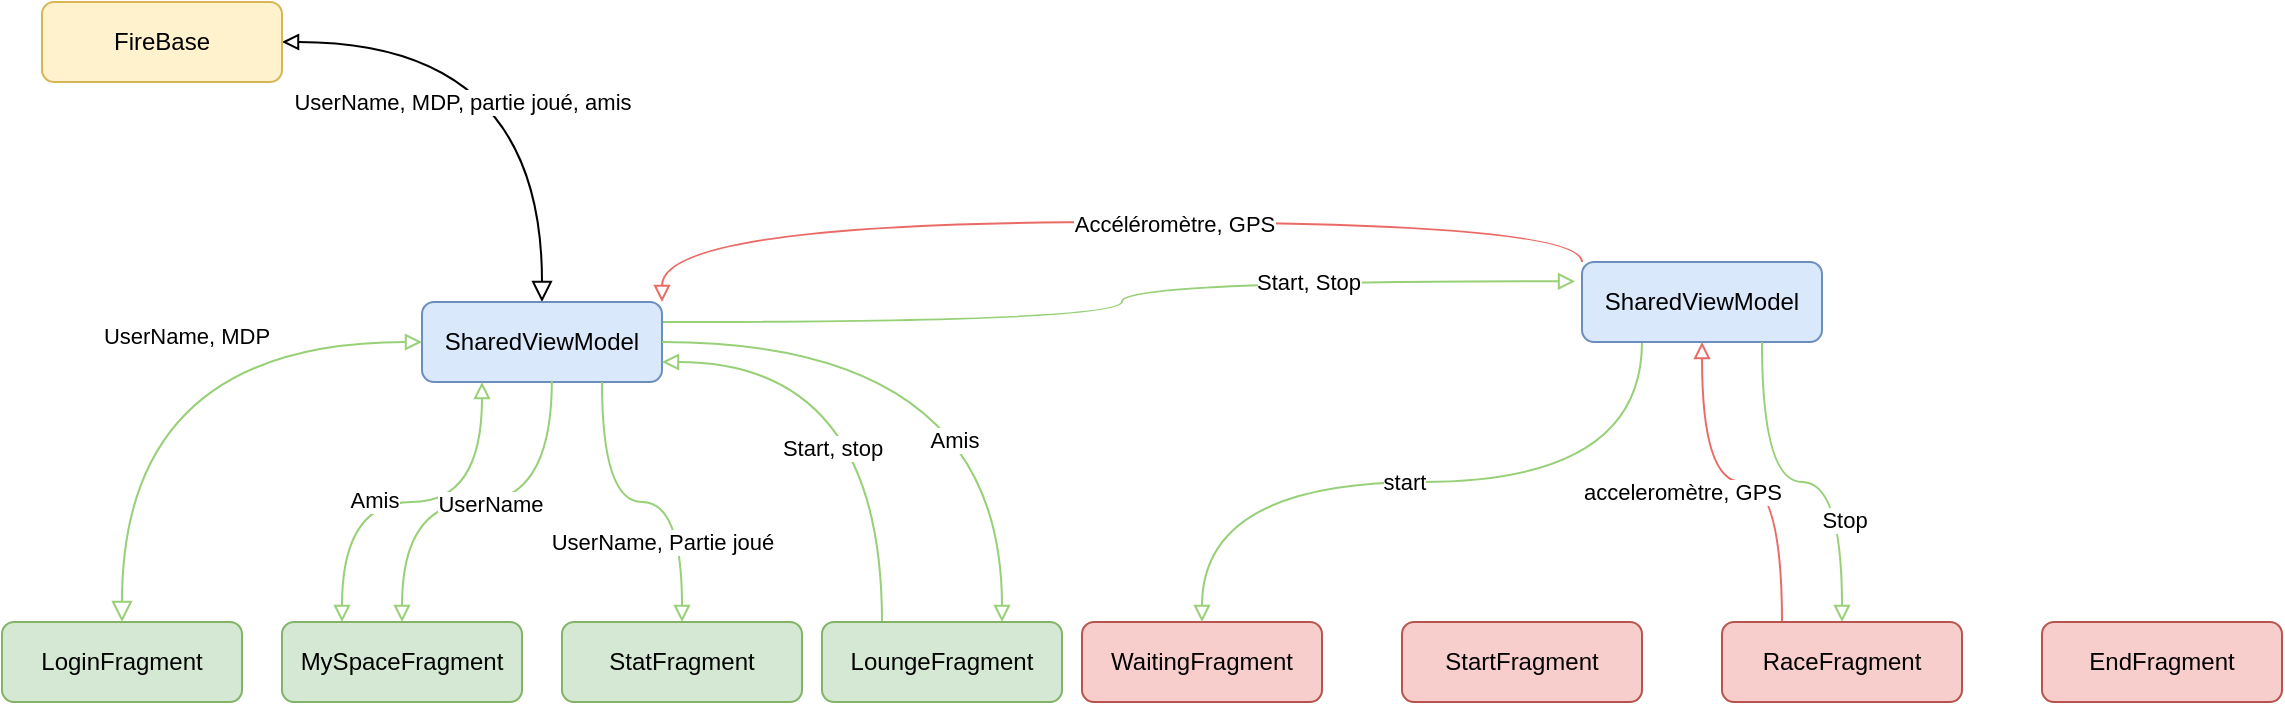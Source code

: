 <mxfile version="20.7.4" type="github">
  <diagram id="C5RBs43oDa-KdzZeNtuy" name="Page-1">
    <mxGraphModel dx="977" dy="578" grid="1" gridSize="10" guides="1" tooltips="1" connect="1" arrows="1" fold="1" page="1" pageScale="1" pageWidth="1169" pageHeight="827" math="0" shadow="0">
      <root>
        <mxCell id="WIyWlLk6GJQsqaUBKTNV-0" />
        <mxCell id="WIyWlLk6GJQsqaUBKTNV-1" parent="WIyWlLk6GJQsqaUBKTNV-0" />
        <mxCell id="WIyWlLk6GJQsqaUBKTNV-2" value="" style="rounded=0;html=1;jettySize=auto;orthogonalLoop=1;fontSize=11;endArrow=block;endFill=0;endSize=8;strokeWidth=1;shadow=0;labelBackgroundColor=none;edgeStyle=orthogonalEdgeStyle;startArrow=block;startFill=0;entryX=0.5;entryY=0;entryDx=0;entryDy=0;curved=1;" parent="WIyWlLk6GJQsqaUBKTNV-1" source="WIyWlLk6GJQsqaUBKTNV-3" target="WIyWlLk6GJQsqaUBKTNV-7" edge="1">
          <mxGeometry relative="1" as="geometry">
            <mxPoint x="120" y="200" as="targetPoint" />
          </mxGeometry>
        </mxCell>
        <mxCell id="8VJfG6XA3ddtNtJdMbC5-22" value="UserName, MDP, partie joué, amis" style="edgeLabel;html=1;align=center;verticalAlign=middle;resizable=0;points=[];" parent="WIyWlLk6GJQsqaUBKTNV-2" vertex="1" connectable="0">
          <mxGeometry x="-0.127" y="6" relative="1" as="geometry">
            <mxPoint x="-24" y="36" as="offset" />
          </mxGeometry>
        </mxCell>
        <mxCell id="WIyWlLk6GJQsqaUBKTNV-3" value="FireBase" style="rounded=1;whiteSpace=wrap;html=1;fontSize=12;glass=0;strokeWidth=1;shadow=0;fillColor=#fff2cc;strokeColor=#d6b656;" parent="WIyWlLk6GJQsqaUBKTNV-1" vertex="1">
          <mxGeometry x="40" y="20" width="120" height="40" as="geometry" />
        </mxCell>
        <mxCell id="8VJfG6XA3ddtNtJdMbC5-25" style="edgeStyle=orthogonalEdgeStyle;curved=1;rounded=0;orthogonalLoop=1;jettySize=auto;html=1;exitX=1;exitY=0;exitDx=0;exitDy=0;entryX=0;entryY=0;entryDx=0;entryDy=0;strokeColor=#EA6B66;fontColor=#000000;startArrow=block;startFill=0;endArrow=none;endFill=0;" parent="WIyWlLk6GJQsqaUBKTNV-1" source="WIyWlLk6GJQsqaUBKTNV-7" target="8VJfG6XA3ddtNtJdMbC5-8" edge="1">
          <mxGeometry relative="1" as="geometry" />
        </mxCell>
        <mxCell id="8VJfG6XA3ddtNtJdMbC5-26" value="Accéléromètre, GPS" style="edgeLabel;html=1;align=center;verticalAlign=middle;resizable=0;points=[];fontColor=#000000;" parent="8VJfG6XA3ddtNtJdMbC5-25" vertex="1" connectable="0">
          <mxGeometry x="0.137" y="-1" relative="1" as="geometry">
            <mxPoint as="offset" />
          </mxGeometry>
        </mxCell>
        <mxCell id="7FnhxVuKhJbF-vYxPbXW-0" style="edgeStyle=orthogonalEdgeStyle;rounded=0;orthogonalLoop=1;jettySize=auto;html=1;entryX=-0.029;entryY=0.241;entryDx=0;entryDy=0;curved=1;endArrow=block;endFill=0;entryPerimeter=0;exitX=1;exitY=0.25;exitDx=0;exitDy=0;strokeColor=#97D077;" edge="1" parent="WIyWlLk6GJQsqaUBKTNV-1" source="WIyWlLk6GJQsqaUBKTNV-7" target="8VJfG6XA3ddtNtJdMbC5-8">
          <mxGeometry relative="1" as="geometry">
            <mxPoint x="390" y="180" as="sourcePoint" />
          </mxGeometry>
        </mxCell>
        <mxCell id="7FnhxVuKhJbF-vYxPbXW-1" value="Start, Stop" style="edgeLabel;html=1;align=center;verticalAlign=middle;resizable=0;points=[];" vertex="1" connectable="0" parent="7FnhxVuKhJbF-vYxPbXW-0">
          <mxGeometry x="0.441" relative="1" as="geometry">
            <mxPoint as="offset" />
          </mxGeometry>
        </mxCell>
        <mxCell id="WIyWlLk6GJQsqaUBKTNV-7" value="SharedViewModel" style="rounded=1;whiteSpace=wrap;html=1;fontSize=12;glass=0;strokeWidth=1;shadow=0;fillColor=#dae8fc;strokeColor=#6c8ebf;" parent="WIyWlLk6GJQsqaUBKTNV-1" vertex="1">
          <mxGeometry x="230" y="170" width="120" height="40" as="geometry" />
        </mxCell>
        <mxCell id="8VJfG6XA3ddtNtJdMbC5-2" style="rounded=0;orthogonalLoop=1;jettySize=auto;html=1;entryX=0.25;entryY=1;entryDx=0;entryDy=0;startArrow=block;startFill=0;endArrow=block;endFill=0;edgeStyle=orthogonalEdgeStyle;curved=1;fillColor=#60a917;strokeColor=#97D077;exitX=0.25;exitY=0;exitDx=0;exitDy=0;" parent="WIyWlLk6GJQsqaUBKTNV-1" source="WIyWlLk6GJQsqaUBKTNV-11" target="WIyWlLk6GJQsqaUBKTNV-7" edge="1">
          <mxGeometry relative="1" as="geometry">
            <Array as="points">
              <mxPoint x="190" y="270" />
              <mxPoint x="260" y="270" />
            </Array>
          </mxGeometry>
        </mxCell>
        <mxCell id="8VJfG6XA3ddtNtJdMbC5-21" value="Amis" style="edgeLabel;html=1;align=center;verticalAlign=middle;resizable=0;points=[];" parent="8VJfG6XA3ddtNtJdMbC5-2" vertex="1" connectable="0">
          <mxGeometry x="-0.207" y="1" relative="1" as="geometry">
            <mxPoint as="offset" />
          </mxGeometry>
        </mxCell>
        <mxCell id="7FnhxVuKhJbF-vYxPbXW-4" style="edgeStyle=orthogonalEdgeStyle;curved=1;rounded=0;orthogonalLoop=1;jettySize=auto;html=1;entryX=0.541;entryY=0.984;entryDx=0;entryDy=0;entryPerimeter=0;strokeColor=#97D077;startArrow=block;startFill=0;endArrow=none;endFill=0;" edge="1" parent="WIyWlLk6GJQsqaUBKTNV-1" source="WIyWlLk6GJQsqaUBKTNV-11" target="WIyWlLk6GJQsqaUBKTNV-7">
          <mxGeometry relative="1" as="geometry" />
        </mxCell>
        <mxCell id="7FnhxVuKhJbF-vYxPbXW-5" value="UserName" style="edgeLabel;html=1;align=center;verticalAlign=middle;resizable=0;points=[];" vertex="1" connectable="0" parent="7FnhxVuKhJbF-vYxPbXW-4">
          <mxGeometry x="0.059" y="-1" relative="1" as="geometry">
            <mxPoint as="offset" />
          </mxGeometry>
        </mxCell>
        <mxCell id="WIyWlLk6GJQsqaUBKTNV-11" value="MySpaceFragment" style="rounded=1;whiteSpace=wrap;html=1;fontSize=12;glass=0;strokeWidth=1;shadow=0;fillColor=#d5e8d4;strokeColor=#82b366;" parent="WIyWlLk6GJQsqaUBKTNV-1" vertex="1">
          <mxGeometry x="160" y="330" width="120" height="40" as="geometry" />
        </mxCell>
        <mxCell id="WIyWlLk6GJQsqaUBKTNV-12" value="LoginFragment" style="rounded=1;whiteSpace=wrap;html=1;fontSize=12;glass=0;strokeWidth=1;shadow=0;fillColor=#d5e8d4;strokeColor=#82b366;" parent="WIyWlLk6GJQsqaUBKTNV-1" vertex="1">
          <mxGeometry x="20" y="330" width="120" height="40" as="geometry" />
        </mxCell>
        <mxCell id="8VJfG6XA3ddtNtJdMbC5-1" value="" style="rounded=0;html=1;jettySize=auto;orthogonalLoop=1;fontSize=11;endArrow=block;endFill=0;endSize=8;strokeWidth=1;shadow=0;labelBackgroundColor=none;startArrow=block;startFill=0;exitX=0;exitY=0.5;exitDx=0;exitDy=0;entryX=0.5;entryY=0;entryDx=0;entryDy=0;edgeStyle=orthogonalEdgeStyle;curved=1;fontColor=#97D077;strokeColor=#97D077;" parent="WIyWlLk6GJQsqaUBKTNV-1" source="WIyWlLk6GJQsqaUBKTNV-7" target="WIyWlLk6GJQsqaUBKTNV-12" edge="1">
          <mxGeometry x="-0.091" y="-10" relative="1" as="geometry">
            <mxPoint x="280.0" y="240.04" as="sourcePoint" />
            <mxPoint x="280.0" y="310.04" as="targetPoint" />
            <mxPoint as="offset" />
          </mxGeometry>
        </mxCell>
        <mxCell id="8VJfG6XA3ddtNtJdMbC5-20" value="UserName, MDP" style="edgeLabel;html=1;align=center;verticalAlign=middle;resizable=0;points=[];" parent="8VJfG6XA3ddtNtJdMbC5-1" vertex="1" connectable="0">
          <mxGeometry x="-0.184" y="-3" relative="1" as="geometry">
            <mxPoint as="offset" />
          </mxGeometry>
        </mxCell>
        <mxCell id="8VJfG6XA3ddtNtJdMbC5-6" style="edgeStyle=orthogonalEdgeStyle;curved=1;rounded=0;orthogonalLoop=1;jettySize=auto;html=1;entryX=0.75;entryY=1;entryDx=0;entryDy=0;startArrow=block;startFill=0;endArrow=none;endFill=0;exitX=0.5;exitY=0;exitDx=0;exitDy=0;strokeColor=#97D077;" parent="WIyWlLk6GJQsqaUBKTNV-1" source="8VJfG6XA3ddtNtJdMbC5-3" target="WIyWlLk6GJQsqaUBKTNV-7" edge="1">
          <mxGeometry relative="1" as="geometry" />
        </mxCell>
        <mxCell id="8VJfG6XA3ddtNtJdMbC5-23" value="UserName, Partie joué" style="edgeLabel;html=1;align=center;verticalAlign=middle;resizable=0;points=[];fontColor=#000000;" parent="8VJfG6XA3ddtNtJdMbC5-6" vertex="1" connectable="0">
          <mxGeometry x="0.34" y="-3" relative="1" as="geometry">
            <mxPoint x="27" y="27" as="offset" />
          </mxGeometry>
        </mxCell>
        <mxCell id="8VJfG6XA3ddtNtJdMbC5-3" value="StatFragment" style="rounded=1;whiteSpace=wrap;html=1;fontSize=12;glass=0;strokeWidth=1;shadow=0;fillColor=#d5e8d4;strokeColor=#82b366;" parent="WIyWlLk6GJQsqaUBKTNV-1" vertex="1">
          <mxGeometry x="300" y="330" width="120" height="40" as="geometry" />
        </mxCell>
        <mxCell id="8VJfG6XA3ddtNtJdMbC5-7" value="WaitingFragment" style="rounded=1;whiteSpace=wrap;html=1;fontSize=12;glass=0;strokeWidth=1;shadow=0;fillColor=#f8cecc;strokeColor=#b85450;" parent="WIyWlLk6GJQsqaUBKTNV-1" vertex="1">
          <mxGeometry x="560" y="330" width="120" height="40" as="geometry" />
        </mxCell>
        <mxCell id="8VJfG6XA3ddtNtJdMbC5-10" style="edgeStyle=orthogonalEdgeStyle;curved=1;rounded=0;orthogonalLoop=1;jettySize=auto;html=1;entryX=0.5;entryY=0;entryDx=0;entryDy=0;strokeColor=#97D077;startArrow=none;startFill=0;endArrow=block;endFill=0;exitX=0.25;exitY=1;exitDx=0;exitDy=0;" parent="WIyWlLk6GJQsqaUBKTNV-1" source="8VJfG6XA3ddtNtJdMbC5-8" target="8VJfG6XA3ddtNtJdMbC5-7" edge="1">
          <mxGeometry relative="1" as="geometry" />
        </mxCell>
        <mxCell id="8VJfG6XA3ddtNtJdMbC5-27" value="start" style="edgeLabel;html=1;align=center;verticalAlign=middle;resizable=0;points=[];fontColor=#000000;" parent="8VJfG6XA3ddtNtJdMbC5-10" vertex="1" connectable="0">
          <mxGeometry x="-0.207" relative="1" as="geometry">
            <mxPoint x="-47" as="offset" />
          </mxGeometry>
        </mxCell>
        <mxCell id="8VJfG6XA3ddtNtJdMbC5-8" value="SharedViewModel" style="rounded=1;whiteSpace=wrap;html=1;fontSize=12;glass=0;strokeWidth=1;shadow=0;fillColor=#dae8fc;strokeColor=#6c8ebf;" parent="WIyWlLk6GJQsqaUBKTNV-1" vertex="1">
          <mxGeometry x="810" y="150" width="120" height="40" as="geometry" />
        </mxCell>
        <mxCell id="8VJfG6XA3ddtNtJdMbC5-11" value="StartFragment" style="rounded=1;whiteSpace=wrap;html=1;fontSize=12;glass=0;strokeWidth=1;shadow=0;fillColor=#f8cecc;strokeColor=#b85450;" parent="WIyWlLk6GJQsqaUBKTNV-1" vertex="1">
          <mxGeometry x="720" y="330" width="120" height="40" as="geometry" />
        </mxCell>
        <mxCell id="8VJfG6XA3ddtNtJdMbC5-15" style="edgeStyle=orthogonalEdgeStyle;curved=1;rounded=0;orthogonalLoop=1;jettySize=auto;html=1;entryX=0.5;entryY=1;entryDx=0;entryDy=0;strokeColor=#EA6B66;startArrow=none;startFill=0;endArrow=block;endFill=0;exitX=0.25;exitY=0;exitDx=0;exitDy=0;" parent="WIyWlLk6GJQsqaUBKTNV-1" source="8VJfG6XA3ddtNtJdMbC5-12" target="8VJfG6XA3ddtNtJdMbC5-8" edge="1">
          <mxGeometry relative="1" as="geometry" />
        </mxCell>
        <mxCell id="8VJfG6XA3ddtNtJdMbC5-28" value="acceleromètre, GPS" style="edgeLabel;html=1;align=center;verticalAlign=middle;resizable=0;points=[];fontColor=#000000;" parent="8VJfG6XA3ddtNtJdMbC5-15" vertex="1" connectable="0">
          <mxGeometry x="-0.1" y="5" relative="1" as="geometry">
            <mxPoint x="-39" as="offset" />
          </mxGeometry>
        </mxCell>
        <mxCell id="7FnhxVuKhJbF-vYxPbXW-2" style="edgeStyle=orthogonalEdgeStyle;curved=1;rounded=0;orthogonalLoop=1;jettySize=auto;html=1;entryX=0.75;entryY=1;entryDx=0;entryDy=0;strokeColor=#97D077;startArrow=block;startFill=0;endArrow=none;endFill=0;" edge="1" parent="WIyWlLk6GJQsqaUBKTNV-1" source="8VJfG6XA3ddtNtJdMbC5-12" target="8VJfG6XA3ddtNtJdMbC5-8">
          <mxGeometry relative="1" as="geometry" />
        </mxCell>
        <mxCell id="7FnhxVuKhJbF-vYxPbXW-3" value="Stop" style="edgeLabel;html=1;align=center;verticalAlign=middle;resizable=0;points=[];" vertex="1" connectable="0" parent="7FnhxVuKhJbF-vYxPbXW-2">
          <mxGeometry x="-0.434" y="-1" relative="1" as="geometry">
            <mxPoint as="offset" />
          </mxGeometry>
        </mxCell>
        <mxCell id="8VJfG6XA3ddtNtJdMbC5-12" value="RaceFragment" style="rounded=1;whiteSpace=wrap;html=1;fontSize=12;glass=0;strokeWidth=1;shadow=0;fillColor=#f8cecc;strokeColor=#b85450;" parent="WIyWlLk6GJQsqaUBKTNV-1" vertex="1">
          <mxGeometry x="880" y="330" width="120" height="40" as="geometry" />
        </mxCell>
        <mxCell id="8VJfG6XA3ddtNtJdMbC5-13" value="EndFragment" style="rounded=1;whiteSpace=wrap;html=1;fontSize=12;glass=0;strokeWidth=1;shadow=0;fillColor=#f8cecc;strokeColor=#b85450;" parent="WIyWlLk6GJQsqaUBKTNV-1" vertex="1">
          <mxGeometry x="1040" y="330" width="120" height="40" as="geometry" />
        </mxCell>
        <mxCell id="8VJfG6XA3ddtNtJdMbC5-19" style="edgeStyle=orthogonalEdgeStyle;curved=1;rounded=0;orthogonalLoop=1;jettySize=auto;html=1;entryX=1;entryY=0.75;entryDx=0;entryDy=0;strokeColor=#97D077;startArrow=none;startFill=0;endArrow=block;endFill=0;exitX=0.25;exitY=0;exitDx=0;exitDy=0;" parent="WIyWlLk6GJQsqaUBKTNV-1" source="8VJfG6XA3ddtNtJdMbC5-18" target="WIyWlLk6GJQsqaUBKTNV-7" edge="1">
          <mxGeometry relative="1" as="geometry" />
        </mxCell>
        <mxCell id="8VJfG6XA3ddtNtJdMbC5-24" value="Start, stop" style="edgeLabel;html=1;align=center;verticalAlign=middle;resizable=0;points=[];fontColor=#000000;" parent="8VJfG6XA3ddtNtJdMbC5-19" vertex="1" connectable="0">
          <mxGeometry x="-0.273" y="25" relative="1" as="geometry">
            <mxPoint as="offset" />
          </mxGeometry>
        </mxCell>
        <mxCell id="7FnhxVuKhJbF-vYxPbXW-6" style="edgeStyle=orthogonalEdgeStyle;curved=1;rounded=0;orthogonalLoop=1;jettySize=auto;html=1;entryX=1;entryY=0.5;entryDx=0;entryDy=0;strokeColor=#97D077;startArrow=block;startFill=0;endArrow=none;endFill=0;exitX=0.75;exitY=0;exitDx=0;exitDy=0;" edge="1" parent="WIyWlLk6GJQsqaUBKTNV-1" source="8VJfG6XA3ddtNtJdMbC5-18" target="WIyWlLk6GJQsqaUBKTNV-7">
          <mxGeometry relative="1" as="geometry" />
        </mxCell>
        <mxCell id="7FnhxVuKhJbF-vYxPbXW-7" value="Amis" style="edgeLabel;html=1;align=center;verticalAlign=middle;resizable=0;points=[];" vertex="1" connectable="0" parent="7FnhxVuKhJbF-vYxPbXW-6">
          <mxGeometry x="-0.411" y="24" relative="1" as="geometry">
            <mxPoint as="offset" />
          </mxGeometry>
        </mxCell>
        <mxCell id="8VJfG6XA3ddtNtJdMbC5-18" value="LoungeFragment" style="rounded=1;whiteSpace=wrap;html=1;fontSize=12;glass=0;strokeWidth=1;shadow=0;fillColor=#d5e8d4;strokeColor=#82b366;" parent="WIyWlLk6GJQsqaUBKTNV-1" vertex="1">
          <mxGeometry x="430" y="330" width="120" height="40" as="geometry" />
        </mxCell>
      </root>
    </mxGraphModel>
  </diagram>
</mxfile>
